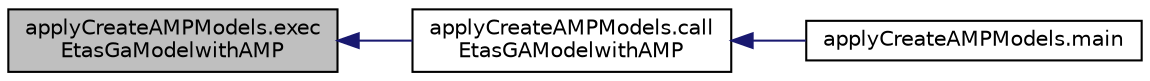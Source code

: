 digraph "applyCreateAMPModels.execEtasGaModelwithAMP"
{
  edge [fontname="Helvetica",fontsize="10",labelfontname="Helvetica",labelfontsize="10"];
  node [fontname="Helvetica",fontsize="10",shape=record];
  rankdir="LR";
  Node8 [label="applyCreateAMPModels.exec\lEtasGaModelwithAMP",height=0.2,width=0.4,color="black", fillcolor="grey75", style="filled", fontcolor="black"];
  Node8 -> Node9 [dir="back",color="midnightblue",fontsize="10",style="solid"];
  Node9 [label="applyCreateAMPModels.call\lEtasGAModelwithAMP",height=0.2,width=0.4,color="black", fillcolor="white", style="filled",URL="$namespaceapply_create_a_m_p_models.html#a1500ee676e5aada8983e02f2fa52d546"];
  Node9 -> Node10 [dir="back",color="midnightblue",fontsize="10",style="solid"];
  Node10 [label="applyCreateAMPModels.main",height=0.2,width=0.4,color="black", fillcolor="white", style="filled",URL="$namespaceapply_create_a_m_p_models.html#a97988a79aa6236281d12488f40740402"];
}
